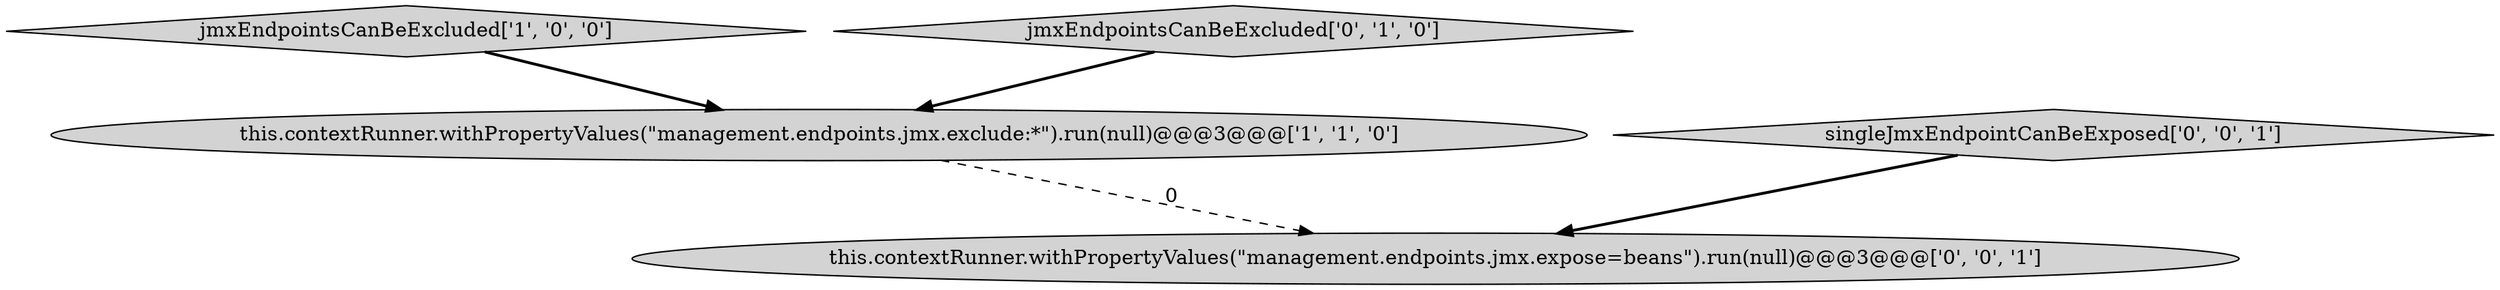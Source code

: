 digraph {
0 [style = filled, label = "jmxEndpointsCanBeExcluded['1', '0', '0']", fillcolor = lightgray, shape = diamond image = "AAA0AAABBB1BBB"];
2 [style = filled, label = "jmxEndpointsCanBeExcluded['0', '1', '0']", fillcolor = lightgray, shape = diamond image = "AAA0AAABBB2BBB"];
4 [style = filled, label = "this.contextRunner.withPropertyValues(\"management.endpoints.jmx.expose=beans\").run(null)@@@3@@@['0', '0', '1']", fillcolor = lightgray, shape = ellipse image = "AAA0AAABBB3BBB"];
1 [style = filled, label = "this.contextRunner.withPropertyValues(\"management.endpoints.jmx.exclude:*\").run(null)@@@3@@@['1', '1', '0']", fillcolor = lightgray, shape = ellipse image = "AAA0AAABBB1BBB"];
3 [style = filled, label = "singleJmxEndpointCanBeExposed['0', '0', '1']", fillcolor = lightgray, shape = diamond image = "AAA0AAABBB3BBB"];
1->4 [style = dashed, label="0"];
3->4 [style = bold, label=""];
0->1 [style = bold, label=""];
2->1 [style = bold, label=""];
}
